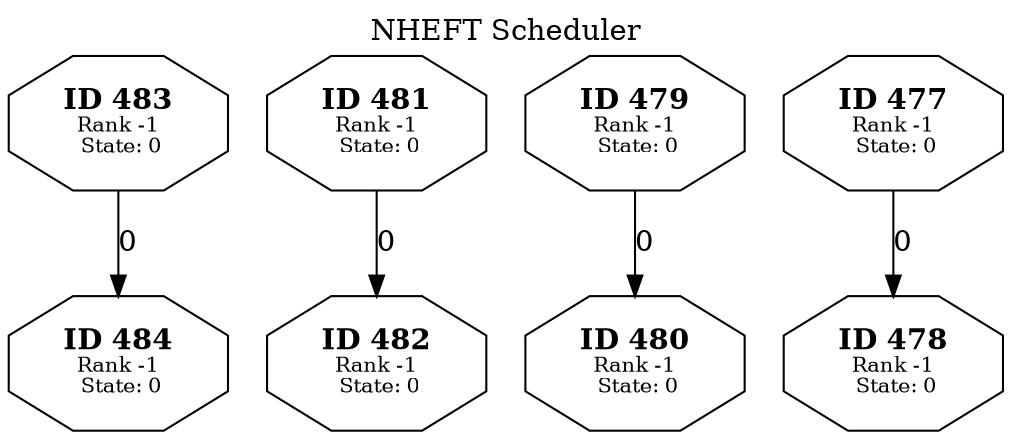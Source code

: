 // Generated in NHEFTScheduler
digraph TargetTaskGraph {
  labelloc="t";
  label="NHEFT Scheduler";
  V484 [label=<<B>ID 484</B><BR /><FONT POINT-SIZE="10">Rank -1<BR /> State: 0</FONT>> shape=octagon];
  V483 [label=<<B>ID 483</B><BR /><FONT POINT-SIZE="10">Rank -1<BR /> State: 0</FONT>> shape=octagon];
  V483 -> V484 [color="black" label=<0>];
  V482 [label=<<B>ID 482</B><BR /><FONT POINT-SIZE="10">Rank -1<BR /> State: 0</FONT>> shape=octagon];
  V481 [label=<<B>ID 481</B><BR /><FONT POINT-SIZE="10">Rank -1<BR /> State: 0</FONT>> shape=octagon];
  V481 -> V482 [color="black" label=<0>];
  V480 [label=<<B>ID 480</B><BR /><FONT POINT-SIZE="10">Rank -1<BR /> State: 0</FONT>> shape=octagon];
  V479 [label=<<B>ID 479</B><BR /><FONT POINT-SIZE="10">Rank -1<BR /> State: 0</FONT>> shape=octagon];
  V479 -> V480 [color="black" label=<0>];
  V478 [label=<<B>ID 478</B><BR /><FONT POINT-SIZE="10">Rank -1<BR /> State: 0</FONT>> shape=octagon];
  V477 [label=<<B>ID 477</B><BR /><FONT POINT-SIZE="10">Rank -1<BR /> State: 0</FONT>> shape=octagon];
  V477 -> V478 [color="black" label=<0>];
}
